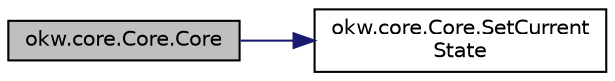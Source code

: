 digraph "okw.core.Core.Core"
{
 // INTERACTIVE_SVG=YES
 // LATEX_PDF_SIZE
  edge [fontname="Helvetica",fontsize="10",labelfontname="Helvetica",labelfontsize="10"];
  node [fontname="Helvetica",fontsize="10",shape=record];
  rankdir="LR";
  Node0 [label="okw.core.Core.Core",height=0.2,width=0.4,color="black", fillcolor="grey75", style="filled", fontcolor="black",tooltip="OKW-Konstuktor: Setzt den Default-Zustand auf OKW.OK."];
  Node0 -> Node1 [color="midnightblue",fontsize="10",style="solid",fontname="Helvetica"];
  Node1 [label="okw.core.Core.SetCurrent\lState",height=0.2,width=0.4,color="black", fillcolor="white", style="filled",URL="$classokw_1_1core_1_1_core.html#aafe6e3d88e810dabf350b37058d4af97",tooltip="Setter zum Setzen des aktuellen Zustandes."];
}
